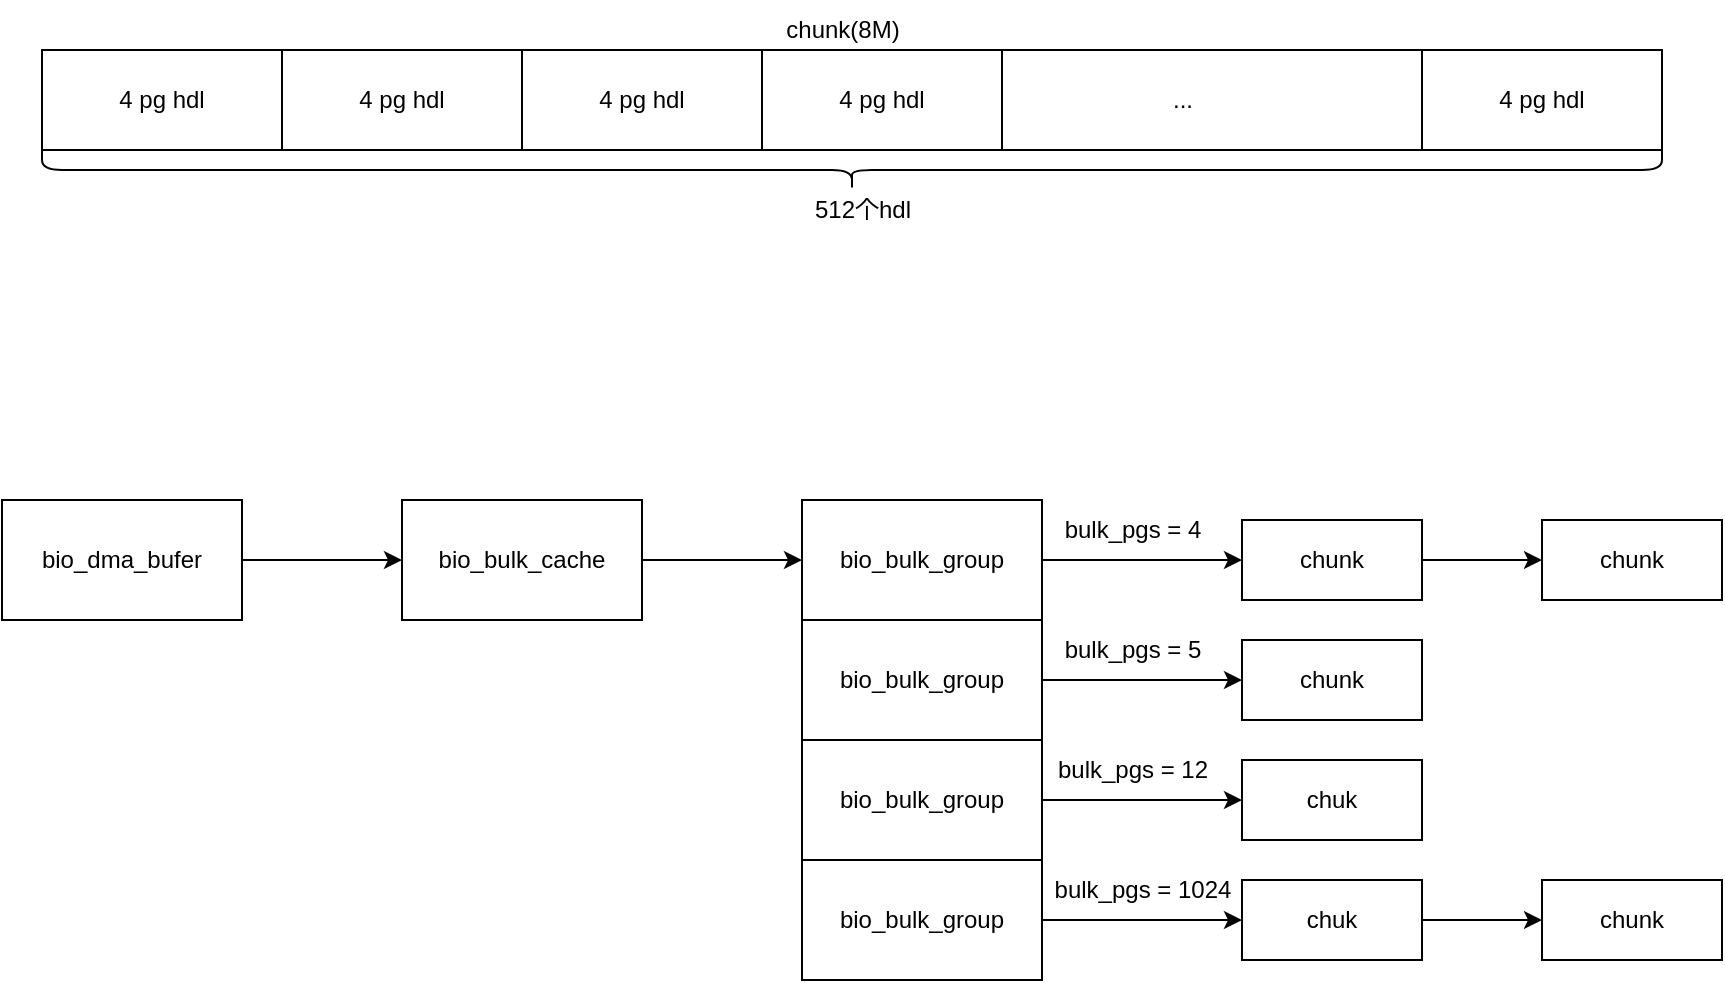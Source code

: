 <mxfile version="20.3.0" type="device" pages="2"><diagram id="pNHeD7uVe9SrzJ9eeLkA" name="内存分配"><mxGraphModel dx="1408" dy="851" grid="0" gridSize="10" guides="1" tooltips="1" connect="1" arrows="1" fold="1" page="1" pageScale="1" pageWidth="1200" pageHeight="1600" math="0" shadow="0"><root><mxCell id="0"/><mxCell id="1" parent="0"/><mxCell id="706a8njnH2T0Y2eMRPBx-25" value="" style="edgeStyle=orthogonalEdgeStyle;rounded=0;orthogonalLoop=1;jettySize=auto;html=1;" edge="1" parent="1" source="706a8njnH2T0Y2eMRPBx-23" target="706a8njnH2T0Y2eMRPBx-24"><mxGeometry relative="1" as="geometry"/></mxCell><mxCell id="706a8njnH2T0Y2eMRPBx-23" value="bio_dma_bufer" style="rounded=0;whiteSpace=wrap;html=1;" vertex="1" parent="1"><mxGeometry x="280" y="370" width="120" height="60" as="geometry"/></mxCell><mxCell id="706a8njnH2T0Y2eMRPBx-27" value="" style="edgeStyle=orthogonalEdgeStyle;rounded=0;orthogonalLoop=1;jettySize=auto;html=1;" edge="1" parent="1" source="706a8njnH2T0Y2eMRPBx-24" target="706a8njnH2T0Y2eMRPBx-26"><mxGeometry relative="1" as="geometry"/></mxCell><mxCell id="706a8njnH2T0Y2eMRPBx-24" value="bio_bulk_cache" style="whiteSpace=wrap;html=1;rounded=0;" vertex="1" parent="1"><mxGeometry x="480" y="370" width="120" height="60" as="geometry"/></mxCell><mxCell id="706a8njnH2T0Y2eMRPBx-26" value="bio_bulk_group" style="whiteSpace=wrap;html=1;rounded=0;" vertex="1" parent="1"><mxGeometry x="680" y="370" width="120" height="60" as="geometry"/></mxCell><mxCell id="706a8njnH2T0Y2eMRPBx-28" value="bio_bulk_group" style="whiteSpace=wrap;html=1;rounded=0;" vertex="1" parent="1"><mxGeometry x="680" y="430" width="120" height="60" as="geometry"/></mxCell><mxCell id="706a8njnH2T0Y2eMRPBx-29" value="bio_bulk_group" style="whiteSpace=wrap;html=1;rounded=0;" vertex="1" parent="1"><mxGeometry x="680" y="490" width="120" height="60" as="geometry"/></mxCell><mxCell id="706a8njnH2T0Y2eMRPBx-30" value="bio_bulk_group" style="whiteSpace=wrap;html=1;rounded=0;" vertex="1" parent="1"><mxGeometry x="680" y="550" width="120" height="60" as="geometry"/></mxCell><mxCell id="706a8njnH2T0Y2eMRPBx-36" value="" style="edgeStyle=orthogonalEdgeStyle;rounded=0;orthogonalLoop=1;jettySize=auto;html=1;exitX=1;exitY=0.5;exitDx=0;exitDy=0;" edge="1" parent="1" source="706a8njnH2T0Y2eMRPBx-26" target="706a8njnH2T0Y2eMRPBx-35"><mxGeometry relative="1" as="geometry"><mxPoint x="880" y="400" as="sourcePoint"/></mxGeometry></mxCell><mxCell id="706a8njnH2T0Y2eMRPBx-43" style="edgeStyle=orthogonalEdgeStyle;rounded=0;orthogonalLoop=1;jettySize=auto;html=1;exitX=1;exitY=0.5;exitDx=0;exitDy=0;" edge="1" parent="1" source="706a8njnH2T0Y2eMRPBx-28" target="706a8njnH2T0Y2eMRPBx-42"><mxGeometry relative="1" as="geometry"><mxPoint x="880" y="460" as="sourcePoint"/></mxGeometry></mxCell><mxCell id="706a8njnH2T0Y2eMRPBx-45" style="edgeStyle=orthogonalEdgeStyle;rounded=0;orthogonalLoop=1;jettySize=auto;html=1;exitX=1;exitY=0.5;exitDx=0;exitDy=0;" edge="1" parent="1" source="706a8njnH2T0Y2eMRPBx-29" target="706a8njnH2T0Y2eMRPBx-44"><mxGeometry relative="1" as="geometry"><mxPoint x="880" y="520" as="sourcePoint"/></mxGeometry></mxCell><mxCell id="706a8njnH2T0Y2eMRPBx-47" style="edgeStyle=orthogonalEdgeStyle;rounded=0;orthogonalLoop=1;jettySize=auto;html=1;entryX=0;entryY=0.5;entryDx=0;entryDy=0;" edge="1" parent="1" source="706a8njnH2T0Y2eMRPBx-30" target="706a8njnH2T0Y2eMRPBx-46"><mxGeometry relative="1" as="geometry"><mxPoint x="880" y="580" as="sourcePoint"/></mxGeometry></mxCell><mxCell id="706a8njnH2T0Y2eMRPBx-40" value="" style="edgeStyle=orthogonalEdgeStyle;rounded=0;orthogonalLoop=1;jettySize=auto;html=1;" edge="1" parent="1" source="706a8njnH2T0Y2eMRPBx-35" target="706a8njnH2T0Y2eMRPBx-39"><mxGeometry relative="1" as="geometry"/></mxCell><mxCell id="706a8njnH2T0Y2eMRPBx-35" value="chunk" style="whiteSpace=wrap;html=1;rounded=0;" vertex="1" parent="1"><mxGeometry x="900" y="380" width="90" height="40" as="geometry"/></mxCell><mxCell id="706a8njnH2T0Y2eMRPBx-39" value="chunk" style="whiteSpace=wrap;html=1;rounded=0;" vertex="1" parent="1"><mxGeometry x="1050" y="380" width="90" height="40" as="geometry"/></mxCell><mxCell id="706a8njnH2T0Y2eMRPBx-42" value="chunk" style="whiteSpace=wrap;html=1;rounded=0;" vertex="1" parent="1"><mxGeometry x="900" y="440" width="90" height="40" as="geometry"/></mxCell><mxCell id="706a8njnH2T0Y2eMRPBx-44" value="chuk" style="whiteSpace=wrap;html=1;rounded=0;" vertex="1" parent="1"><mxGeometry x="900" y="500" width="90" height="40" as="geometry"/></mxCell><mxCell id="706a8njnH2T0Y2eMRPBx-49" style="edgeStyle=orthogonalEdgeStyle;rounded=0;orthogonalLoop=1;jettySize=auto;html=1;entryX=0;entryY=0.5;entryDx=0;entryDy=0;" edge="1" parent="1" source="706a8njnH2T0Y2eMRPBx-46" target="706a8njnH2T0Y2eMRPBx-48"><mxGeometry relative="1" as="geometry"/></mxCell><mxCell id="706a8njnH2T0Y2eMRPBx-46" value="chuk" style="whiteSpace=wrap;html=1;rounded=0;" vertex="1" parent="1"><mxGeometry x="900" y="560" width="90" height="40" as="geometry"/></mxCell><mxCell id="706a8njnH2T0Y2eMRPBx-48" value="chunk" style="whiteSpace=wrap;html=1;rounded=0;" vertex="1" parent="1"><mxGeometry x="1050" y="560" width="90" height="40" as="geometry"/></mxCell><mxCell id="706a8njnH2T0Y2eMRPBx-50" value="" style="whiteSpace=wrap;html=1;rounded=0;" vertex="1" parent="1"><mxGeometry x="300" y="145" width="810" height="50" as="geometry"/></mxCell><mxCell id="706a8njnH2T0Y2eMRPBx-51" value="chunk(8M)" style="text;html=1;align=center;verticalAlign=middle;resizable=0;points=[];autosize=1;strokeColor=none;fillColor=none;" vertex="1" parent="1"><mxGeometry x="660" y="120" width="80" height="30" as="geometry"/></mxCell><mxCell id="706a8njnH2T0Y2eMRPBx-52" value="4 pg hdl" style="whiteSpace=wrap;html=1;rounded=0;" vertex="1" parent="1"><mxGeometry x="300" y="145" width="120" height="50" as="geometry"/></mxCell><mxCell id="706a8njnH2T0Y2eMRPBx-53" value="4 pg hdl" style="whiteSpace=wrap;html=1;rounded=0;" vertex="1" parent="1"><mxGeometry x="420" y="145" width="120" height="50" as="geometry"/></mxCell><mxCell id="706a8njnH2T0Y2eMRPBx-54" value="4 pg hdl" style="whiteSpace=wrap;html=1;rounded=0;" vertex="1" parent="1"><mxGeometry x="540" y="145" width="120" height="50" as="geometry"/></mxCell><mxCell id="706a8njnH2T0Y2eMRPBx-55" value="4 pg hdl" style="whiteSpace=wrap;html=1;rounded=0;" vertex="1" parent="1"><mxGeometry x="660" y="145" width="120" height="50" as="geometry"/></mxCell><mxCell id="706a8njnH2T0Y2eMRPBx-56" value="4 pg hdl" style="whiteSpace=wrap;html=1;rounded=0;" vertex="1" parent="1"><mxGeometry x="990" y="145" width="120" height="50" as="geometry"/></mxCell><mxCell id="706a8njnH2T0Y2eMRPBx-57" value="..." style="text;html=1;align=center;verticalAlign=middle;resizable=0;points=[];autosize=1;strokeColor=none;fillColor=none;" vertex="1" parent="1"><mxGeometry x="855" y="155" width="30" height="30" as="geometry"/></mxCell><mxCell id="706a8njnH2T0Y2eMRPBx-58" value="" style="shape=curlyBracket;whiteSpace=wrap;html=1;rounded=1;direction=north;" vertex="1" parent="1"><mxGeometry x="300" y="195" width="810" height="20" as="geometry"/></mxCell><mxCell id="706a8njnH2T0Y2eMRPBx-59" value="512个hdl" style="text;html=1;align=center;verticalAlign=middle;resizable=0;points=[];autosize=1;strokeColor=none;fillColor=none;" vertex="1" parent="1"><mxGeometry x="675" y="210" width="70" height="30" as="geometry"/></mxCell><mxCell id="706a8njnH2T0Y2eMRPBx-60" value="bulk_pgs = 4" style="text;html=1;align=center;verticalAlign=middle;resizable=0;points=[];autosize=1;strokeColor=none;fillColor=none;" vertex="1" parent="1"><mxGeometry x="800" y="370" width="90" height="30" as="geometry"/></mxCell><mxCell id="706a8njnH2T0Y2eMRPBx-61" value="bulk_pgs = 5" style="text;html=1;align=center;verticalAlign=middle;resizable=0;points=[];autosize=1;strokeColor=none;fillColor=none;" vertex="1" parent="1"><mxGeometry x="800" y="430" width="90" height="30" as="geometry"/></mxCell><mxCell id="706a8njnH2T0Y2eMRPBx-62" value="bulk_pgs = 12" style="text;html=1;align=center;verticalAlign=middle;resizable=0;points=[];autosize=1;strokeColor=none;fillColor=none;" vertex="1" parent="1"><mxGeometry x="795" y="490" width="100" height="30" as="geometry"/></mxCell><mxCell id="706a8njnH2T0Y2eMRPBx-63" value="bulk_pgs = 1024" style="text;html=1;align=center;verticalAlign=middle;resizable=0;points=[];autosize=1;strokeColor=none;fillColor=none;" vertex="1" parent="1"><mxGeometry x="795" y="550" width="110" height="30" as="geometry"/></mxCell></root></mxGraphModel></diagram><diagram id="tUwnXHR87nXv7nj2LgUh" name="SPDK"><mxGraphModel dx="1024" dy="635" grid="1" gridSize="10" guides="1" tooltips="1" connect="1" arrows="1" fold="1" page="1" pageScale="1" pageWidth="1200" pageHeight="1600" math="0" shadow="0"><root><mxCell id="0"/><mxCell id="1" parent="0"/></root></mxGraphModel></diagram></mxfile>